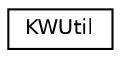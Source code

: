 digraph "Graphical Class Hierarchy"
{
  edge [fontname="Helvetica",fontsize="10",labelfontname="Helvetica",labelfontsize="10"];
  node [fontname="Helvetica",fontsize="10",shape=record];
  rankdir="LR";
  Node0 [label="KWUtil",height=0.2,width=0.4,color="black", fillcolor="white", style="filled",URL="$class_k_w_util.html"];
}
